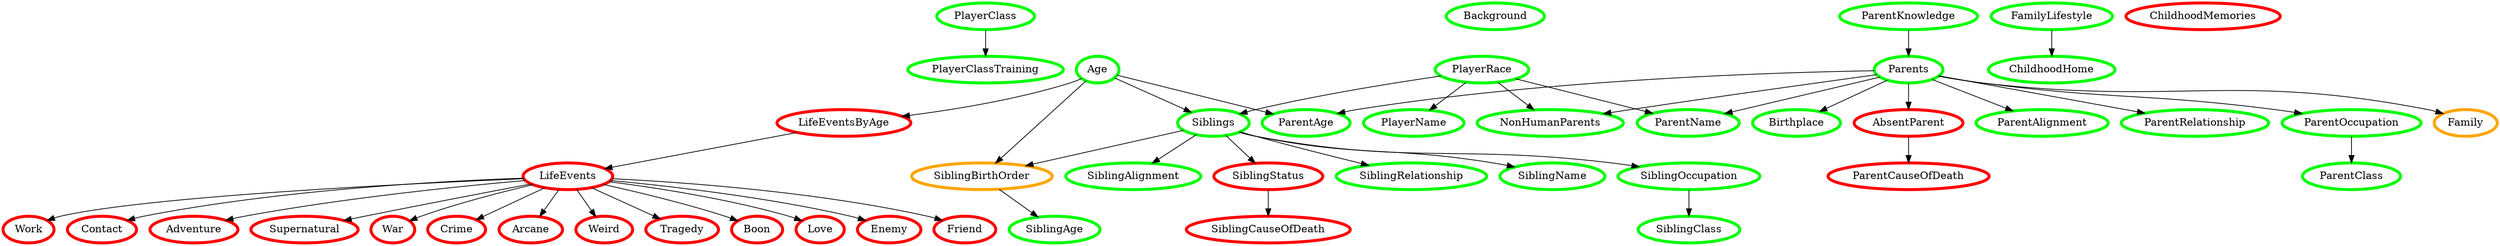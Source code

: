 strict digraph flow {
    PlayerClass [color=green, penwidth=4];
    Background [color=green, penwidth=4];
    ParentKnowledge [color=green, penwidth=4];
    FamilyLifestyle [color=green, penwidth=4];
    ChildhoodMemories [color=red, penwidth=4];

    PlayerClassTraining [color=green, penwidth=4];
    Age [color=green, penwidth=4];
    PlayerName [color=green, penwidth=4];
    PlayerRace [color=green, penwidth=4];
    Parents [color=green, penwidth=4];
    ChildhoodHome [color=green, penwidth=4];

    LifeEventsByAge [color=red, penwidth=4];
    Siblings [color=green, penwidth=4];
    ParentAge [color=green, penwidth=4];
    NonHumanParents [color=green, penwidth=4];
    ParentOccupation [color=green, penwidth=4];
    ParentName [color=green, penwidth=4];
    Family [color=orange, penwidth=4];
    Birthplace [color=green, penwidth=4];
    AbsentParent [color=red, penwidth=4];
    ParentAlignment [color=green, penwidth=4];
    ParentRelationship [color=green, penwidth=4];

    LifeEvents [color=red, penwidth=4];
    SiblingBirthOrder [color=orange, penwidth=4];
    SiblingRelationship [color=green, penwidth=4];
    SiblingName [color=green, penwidth=4];
    SiblingOccupation [color=green, penwidth=4];
    SiblingAlignment [color=green, penwidth=4];
    SiblingStatus [color=red, penwidth=4];
    ParentClass [color=green, penwidth=4];
    ParentCauseOfDeath [color=red, penwidth=4];

    Tragedy [color=red, penwidth=4];
    Boon [color=red, penwidth=4];
    Love [color=red, penwidth=4];
    Enemy [color=red, penwidth=4];
    Friend [color=red, penwidth=4];
    Work [color=red, penwidth=4];
    Contact [color=red, penwidth=4];
    Adventure [color=red, penwidth=4];
    Supernatural [color=red, penwidth=4];
    War [color=red, penwidth=4];
    Crime [color=red, penwidth=4];
    Arcane [color=red, penwidth=4];
    Weird [color=red, penwidth=4];
    SiblingAge [color=green, penwidth=4];
    SiblingClass [color=green, penwidth=4];
    SiblingCauseOfDeath [color=red, penwidth=4];

    PlayerClass -> PlayerClassTraining;
    Background;
    Age -> { LifeEventsByAge SiblingBirthOrder Siblings ParentAge};
    PlayerRace -> { PlayerName Siblings NonHumanParents ParentName};
    ParentKnowledge -> Parents;
    FamilyLifestyle -> ChildhoodHome;
    ChildhoodMemories;
    Siblings -> { SiblingBirthOrder SiblingRelationship SiblingName SiblingOccupation SiblingAlignment SiblingStatus };
    Parents -> { ParentAge NonHumanParents ParentOccupation ParentName Family Birthplace AbsentParent ParentAlignment ParentRelationship};
    LifeEventsByAge -> LifeEvents;
    SiblingBirthOrder -> SiblingAge;
    LifeEvents -> { Tragedy Boon Love Enemy Friend Work Contact Adventure Supernatural War Crime Arcane Weird };
    SiblingOccupation -> SiblingClass;
    SiblingStatus -> SiblingCauseOfDeath;
    AbsentParent -> ParentCauseOfDeath;
    ParentOccupation -> ParentClass;
}